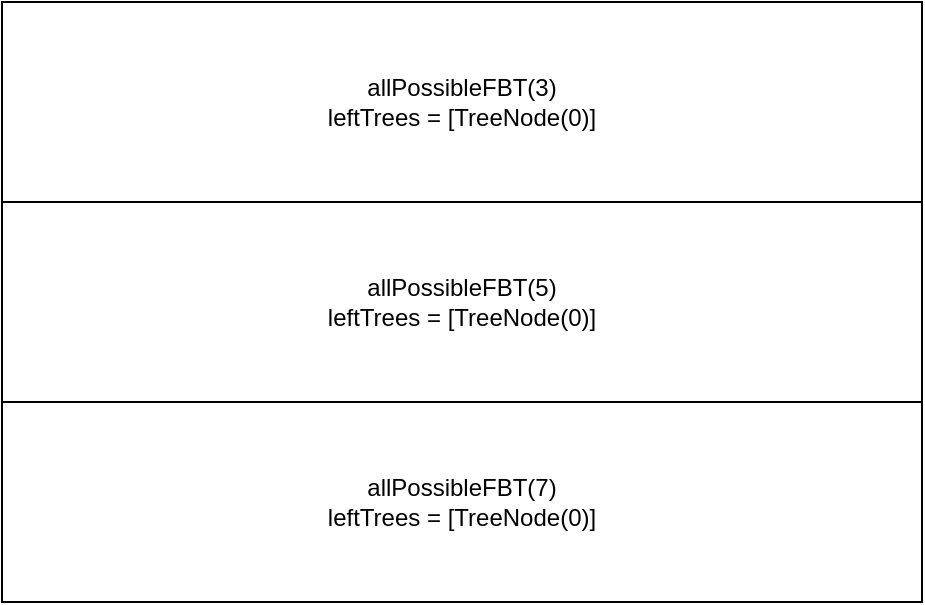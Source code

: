 <mxfile version="14.6.3" type="device"><diagram id="ifRtGHrutl87gNkAV-iM" name="Page-1"><mxGraphModel dx="1213" dy="1129" grid="1" gridSize="10" guides="1" tooltips="1" connect="1" arrows="1" fold="1" page="1" pageScale="1" pageWidth="850" pageHeight="1100" math="0" shadow="0"><root><mxCell id="0"/><mxCell id="1" parent="0"/><mxCell id="51c3tU6PPGnH0r0f9HyM-1" value="allPossibleFBT(7)&lt;br&gt;leftTrees = [TreeNode(0)]&lt;br&gt;" style="rounded=0;whiteSpace=wrap;html=1;" vertex="1" parent="1"><mxGeometry x="40" y="910" width="460" height="100" as="geometry"/></mxCell><mxCell id="51c3tU6PPGnH0r0f9HyM-2" value="allPossibleFBT(5)&lt;br&gt;leftTrees = [TreeNode(0)]" style="rounded=0;whiteSpace=wrap;html=1;" vertex="1" parent="1"><mxGeometry x="40" y="810" width="460" height="100" as="geometry"/></mxCell><mxCell id="51c3tU6PPGnH0r0f9HyM-3" value="allPossibleFBT(3)&lt;br&gt;leftTrees = [TreeNode(0)]" style="rounded=0;whiteSpace=wrap;html=1;" vertex="1" parent="1"><mxGeometry x="40" y="710" width="460" height="100" as="geometry"/></mxCell></root></mxGraphModel></diagram></mxfile>